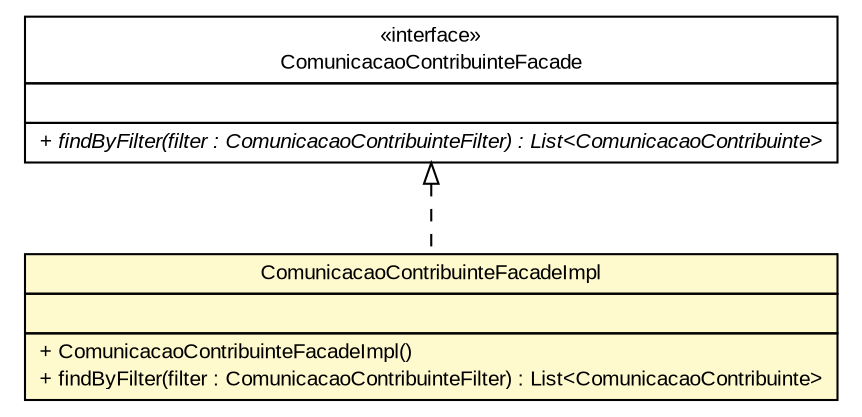#!/usr/local/bin/dot
#
# Class diagram 
# Generated by UMLGraph version R5_6 (http://www.umlgraph.org/)
#

digraph G {
	edge [fontname="arial",fontsize=10,labelfontname="arial",labelfontsize=10];
	node [fontname="arial",fontsize=10,shape=plaintext];
	nodesep=0.25;
	ranksep=0.5;
	// br.gov.to.sefaz.seg.business.consulta.facade.ComunicacaoContribuinteFacade
	c351188 [label=<<table title="br.gov.to.sefaz.seg.business.consulta.facade.ComunicacaoContribuinteFacade" border="0" cellborder="1" cellspacing="0" cellpadding="2" port="p" href="../ComunicacaoContribuinteFacade.html">
		<tr><td><table border="0" cellspacing="0" cellpadding="1">
<tr><td align="center" balign="center"> &#171;interface&#187; </td></tr>
<tr><td align="center" balign="center"> ComunicacaoContribuinteFacade </td></tr>
		</table></td></tr>
		<tr><td><table border="0" cellspacing="0" cellpadding="1">
<tr><td align="left" balign="left">  </td></tr>
		</table></td></tr>
		<tr><td><table border="0" cellspacing="0" cellpadding="1">
<tr><td align="left" balign="left"><font face="arial italic" point-size="10.0"> + findByFilter(filter : ComunicacaoContribuinteFilter) : List&lt;ComunicacaoContribuinte&gt; </font></td></tr>
		</table></td></tr>
		</table>>, URL="../ComunicacaoContribuinteFacade.html", fontname="arial", fontcolor="black", fontsize=10.0];
	// br.gov.to.sefaz.seg.business.consulta.facade.impl.ComunicacaoContribuinteFacadeImpl
	c351191 [label=<<table title="br.gov.to.sefaz.seg.business.consulta.facade.impl.ComunicacaoContribuinteFacadeImpl" border="0" cellborder="1" cellspacing="0" cellpadding="2" port="p" bgcolor="lemonChiffon" href="./ComunicacaoContribuinteFacadeImpl.html">
		<tr><td><table border="0" cellspacing="0" cellpadding="1">
<tr><td align="center" balign="center"> ComunicacaoContribuinteFacadeImpl </td></tr>
		</table></td></tr>
		<tr><td><table border="0" cellspacing="0" cellpadding="1">
<tr><td align="left" balign="left">  </td></tr>
		</table></td></tr>
		<tr><td><table border="0" cellspacing="0" cellpadding="1">
<tr><td align="left" balign="left"> + ComunicacaoContribuinteFacadeImpl() </td></tr>
<tr><td align="left" balign="left"> + findByFilter(filter : ComunicacaoContribuinteFilter) : List&lt;ComunicacaoContribuinte&gt; </td></tr>
		</table></td></tr>
		</table>>, URL="./ComunicacaoContribuinteFacadeImpl.html", fontname="arial", fontcolor="black", fontsize=10.0];
	//br.gov.to.sefaz.seg.business.consulta.facade.impl.ComunicacaoContribuinteFacadeImpl implements br.gov.to.sefaz.seg.business.consulta.facade.ComunicacaoContribuinteFacade
	c351188:p -> c351191:p [dir=back,arrowtail=empty,style=dashed];
}

